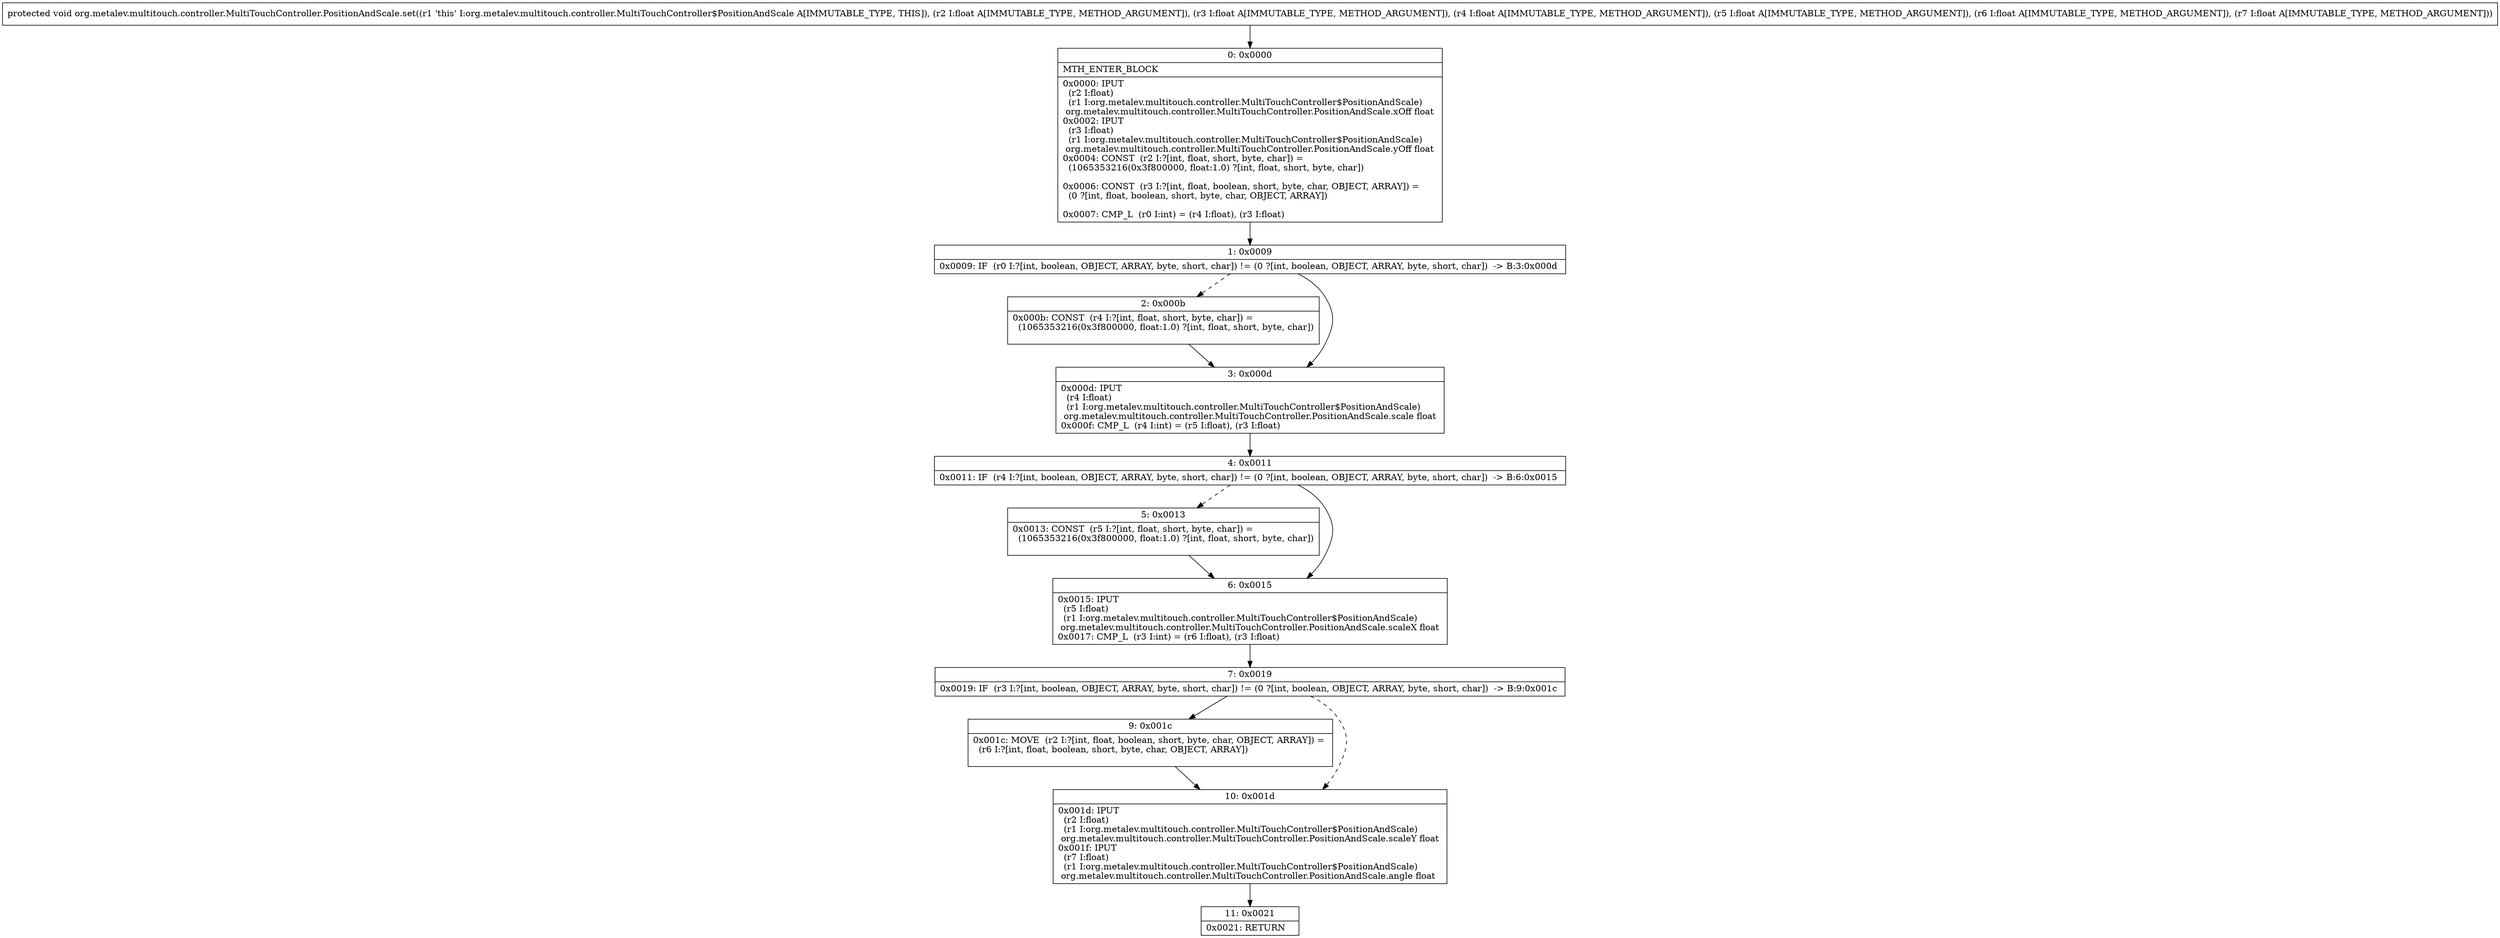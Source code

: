 digraph "CFG fororg.metalev.multitouch.controller.MultiTouchController.PositionAndScale.set(FFFFFF)V" {
Node_0 [shape=record,label="{0\:\ 0x0000|MTH_ENTER_BLOCK\l|0x0000: IPUT  \l  (r2 I:float)\l  (r1 I:org.metalev.multitouch.controller.MultiTouchController$PositionAndScale)\l org.metalev.multitouch.controller.MultiTouchController.PositionAndScale.xOff float \l0x0002: IPUT  \l  (r3 I:float)\l  (r1 I:org.metalev.multitouch.controller.MultiTouchController$PositionAndScale)\l org.metalev.multitouch.controller.MultiTouchController.PositionAndScale.yOff float \l0x0004: CONST  (r2 I:?[int, float, short, byte, char]) = \l  (1065353216(0x3f800000, float:1.0) ?[int, float, short, byte, char])\l \l0x0006: CONST  (r3 I:?[int, float, boolean, short, byte, char, OBJECT, ARRAY]) = \l  (0 ?[int, float, boolean, short, byte, char, OBJECT, ARRAY])\l \l0x0007: CMP_L  (r0 I:int) = (r4 I:float), (r3 I:float) \l}"];
Node_1 [shape=record,label="{1\:\ 0x0009|0x0009: IF  (r0 I:?[int, boolean, OBJECT, ARRAY, byte, short, char]) != (0 ?[int, boolean, OBJECT, ARRAY, byte, short, char])  \-\> B:3:0x000d \l}"];
Node_2 [shape=record,label="{2\:\ 0x000b|0x000b: CONST  (r4 I:?[int, float, short, byte, char]) = \l  (1065353216(0x3f800000, float:1.0) ?[int, float, short, byte, char])\l \l}"];
Node_3 [shape=record,label="{3\:\ 0x000d|0x000d: IPUT  \l  (r4 I:float)\l  (r1 I:org.metalev.multitouch.controller.MultiTouchController$PositionAndScale)\l org.metalev.multitouch.controller.MultiTouchController.PositionAndScale.scale float \l0x000f: CMP_L  (r4 I:int) = (r5 I:float), (r3 I:float) \l}"];
Node_4 [shape=record,label="{4\:\ 0x0011|0x0011: IF  (r4 I:?[int, boolean, OBJECT, ARRAY, byte, short, char]) != (0 ?[int, boolean, OBJECT, ARRAY, byte, short, char])  \-\> B:6:0x0015 \l}"];
Node_5 [shape=record,label="{5\:\ 0x0013|0x0013: CONST  (r5 I:?[int, float, short, byte, char]) = \l  (1065353216(0x3f800000, float:1.0) ?[int, float, short, byte, char])\l \l}"];
Node_6 [shape=record,label="{6\:\ 0x0015|0x0015: IPUT  \l  (r5 I:float)\l  (r1 I:org.metalev.multitouch.controller.MultiTouchController$PositionAndScale)\l org.metalev.multitouch.controller.MultiTouchController.PositionAndScale.scaleX float \l0x0017: CMP_L  (r3 I:int) = (r6 I:float), (r3 I:float) \l}"];
Node_7 [shape=record,label="{7\:\ 0x0019|0x0019: IF  (r3 I:?[int, boolean, OBJECT, ARRAY, byte, short, char]) != (0 ?[int, boolean, OBJECT, ARRAY, byte, short, char])  \-\> B:9:0x001c \l}"];
Node_9 [shape=record,label="{9\:\ 0x001c|0x001c: MOVE  (r2 I:?[int, float, boolean, short, byte, char, OBJECT, ARRAY]) = \l  (r6 I:?[int, float, boolean, short, byte, char, OBJECT, ARRAY])\l \l}"];
Node_10 [shape=record,label="{10\:\ 0x001d|0x001d: IPUT  \l  (r2 I:float)\l  (r1 I:org.metalev.multitouch.controller.MultiTouchController$PositionAndScale)\l org.metalev.multitouch.controller.MultiTouchController.PositionAndScale.scaleY float \l0x001f: IPUT  \l  (r7 I:float)\l  (r1 I:org.metalev.multitouch.controller.MultiTouchController$PositionAndScale)\l org.metalev.multitouch.controller.MultiTouchController.PositionAndScale.angle float \l}"];
Node_11 [shape=record,label="{11\:\ 0x0021|0x0021: RETURN   \l}"];
MethodNode[shape=record,label="{protected void org.metalev.multitouch.controller.MultiTouchController.PositionAndScale.set((r1 'this' I:org.metalev.multitouch.controller.MultiTouchController$PositionAndScale A[IMMUTABLE_TYPE, THIS]), (r2 I:float A[IMMUTABLE_TYPE, METHOD_ARGUMENT]), (r3 I:float A[IMMUTABLE_TYPE, METHOD_ARGUMENT]), (r4 I:float A[IMMUTABLE_TYPE, METHOD_ARGUMENT]), (r5 I:float A[IMMUTABLE_TYPE, METHOD_ARGUMENT]), (r6 I:float A[IMMUTABLE_TYPE, METHOD_ARGUMENT]), (r7 I:float A[IMMUTABLE_TYPE, METHOD_ARGUMENT])) }"];
MethodNode -> Node_0;
Node_0 -> Node_1;
Node_1 -> Node_2[style=dashed];
Node_1 -> Node_3;
Node_2 -> Node_3;
Node_3 -> Node_4;
Node_4 -> Node_5[style=dashed];
Node_4 -> Node_6;
Node_5 -> Node_6;
Node_6 -> Node_7;
Node_7 -> Node_9;
Node_7 -> Node_10[style=dashed];
Node_9 -> Node_10;
Node_10 -> Node_11;
}

